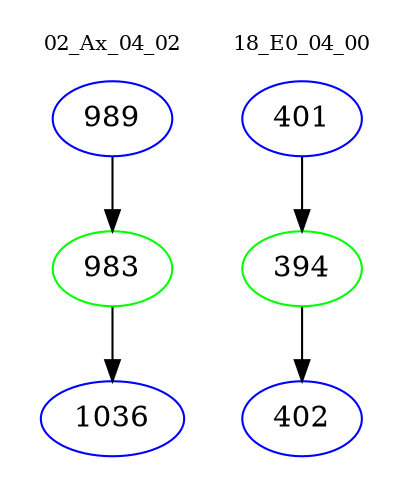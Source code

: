digraph{
subgraph cluster_0 {
color = white
label = "02_Ax_04_02";
fontsize=10;
T0_989 [label="989", color="blue"]
T0_989 -> T0_983 [color="black"]
T0_983 [label="983", color="green"]
T0_983 -> T0_1036 [color="black"]
T0_1036 [label="1036", color="blue"]
}
subgraph cluster_1 {
color = white
label = "18_E0_04_00";
fontsize=10;
T1_401 [label="401", color="blue"]
T1_401 -> T1_394 [color="black"]
T1_394 [label="394", color="green"]
T1_394 -> T1_402 [color="black"]
T1_402 [label="402", color="blue"]
}
}
